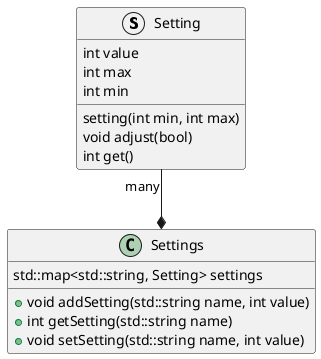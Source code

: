 @startuml settings

struct Setting {
    setting(int min, int max)
    void adjust(bool)
    int get()
    int value
    int max
    int min
}

class Settings {
    +void addSetting(std::string name, int value)
    +int getSetting(std::string name)
    +void setSetting(std::string name, int value)
    std::map<std::string, Setting> settings
}


Setting "many" --* Settings


@enduml